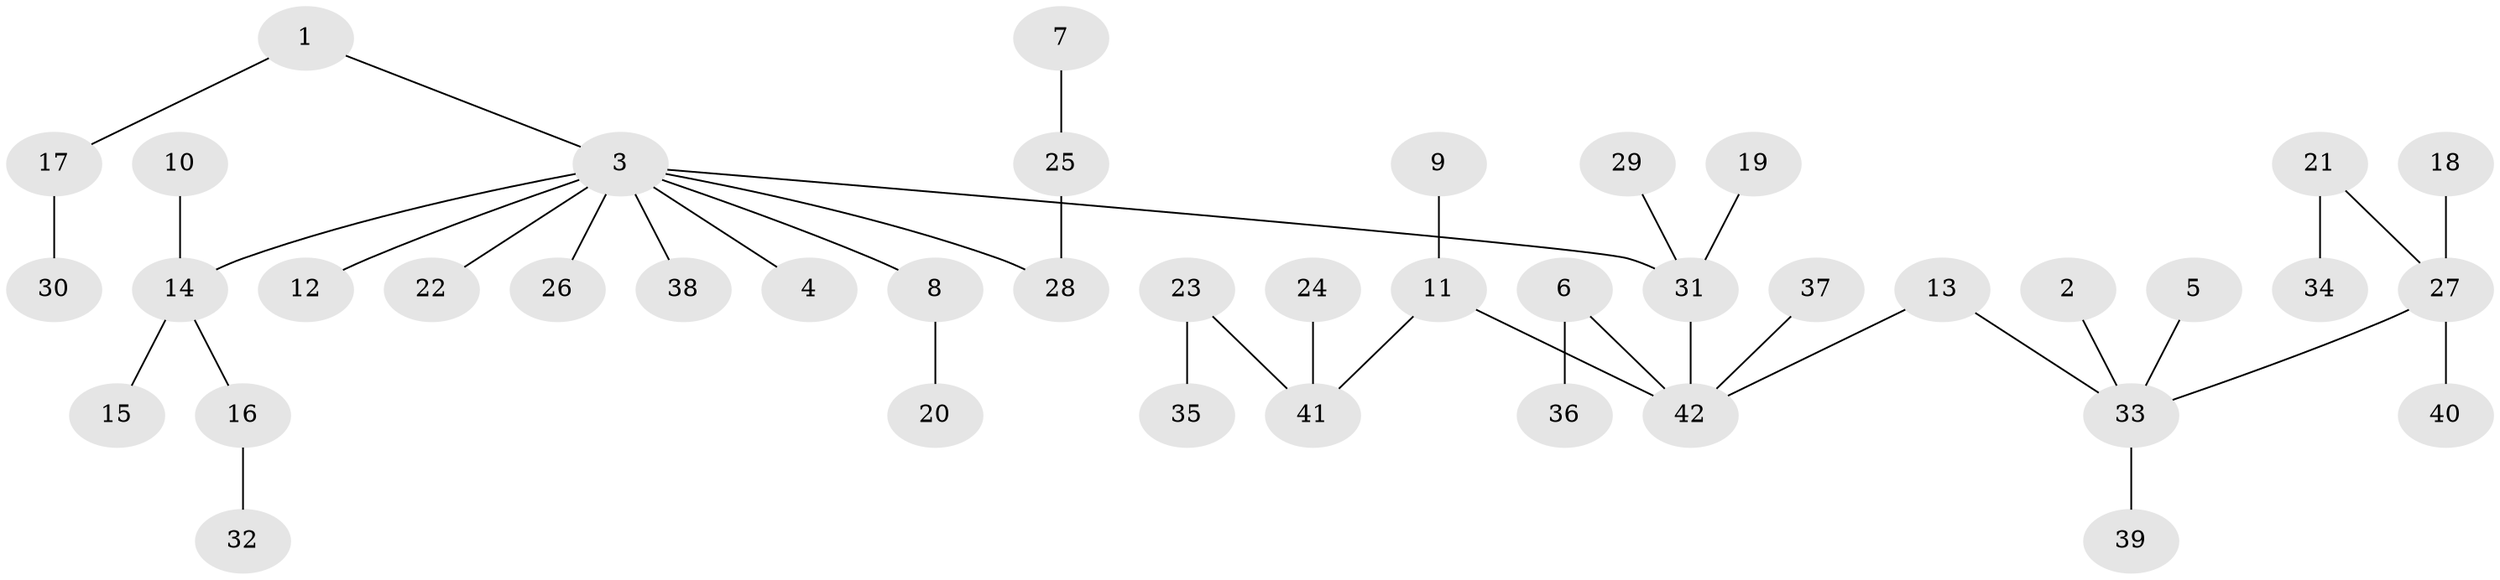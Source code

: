 // original degree distribution, {9: 0.011904761904761904, 6: 0.011904761904761904, 4: 0.07142857142857142, 2: 0.20238095238095238, 5: 0.023809523809523808, 3: 0.11904761904761904, 7: 0.011904761904761904, 1: 0.5476190476190477}
// Generated by graph-tools (version 1.1) at 2025/50/03/09/25 03:50:20]
// undirected, 42 vertices, 41 edges
graph export_dot {
graph [start="1"]
  node [color=gray90,style=filled];
  1;
  2;
  3;
  4;
  5;
  6;
  7;
  8;
  9;
  10;
  11;
  12;
  13;
  14;
  15;
  16;
  17;
  18;
  19;
  20;
  21;
  22;
  23;
  24;
  25;
  26;
  27;
  28;
  29;
  30;
  31;
  32;
  33;
  34;
  35;
  36;
  37;
  38;
  39;
  40;
  41;
  42;
  1 -- 3 [weight=1.0];
  1 -- 17 [weight=1.0];
  2 -- 33 [weight=1.0];
  3 -- 4 [weight=1.0];
  3 -- 8 [weight=1.0];
  3 -- 12 [weight=1.0];
  3 -- 14 [weight=1.0];
  3 -- 22 [weight=1.0];
  3 -- 26 [weight=1.0];
  3 -- 28 [weight=1.0];
  3 -- 31 [weight=1.0];
  3 -- 38 [weight=1.0];
  5 -- 33 [weight=1.0];
  6 -- 36 [weight=1.0];
  6 -- 42 [weight=1.0];
  7 -- 25 [weight=1.0];
  8 -- 20 [weight=1.0];
  9 -- 11 [weight=1.0];
  10 -- 14 [weight=1.0];
  11 -- 41 [weight=1.0];
  11 -- 42 [weight=1.0];
  13 -- 33 [weight=1.0];
  13 -- 42 [weight=1.0];
  14 -- 15 [weight=1.0];
  14 -- 16 [weight=1.0];
  16 -- 32 [weight=1.0];
  17 -- 30 [weight=1.0];
  18 -- 27 [weight=1.0];
  19 -- 31 [weight=1.0];
  21 -- 27 [weight=1.0];
  21 -- 34 [weight=1.0];
  23 -- 35 [weight=1.0];
  23 -- 41 [weight=1.0];
  24 -- 41 [weight=1.0];
  25 -- 28 [weight=1.0];
  27 -- 33 [weight=1.0];
  27 -- 40 [weight=1.0];
  29 -- 31 [weight=1.0];
  31 -- 42 [weight=1.0];
  33 -- 39 [weight=1.0];
  37 -- 42 [weight=1.0];
}
